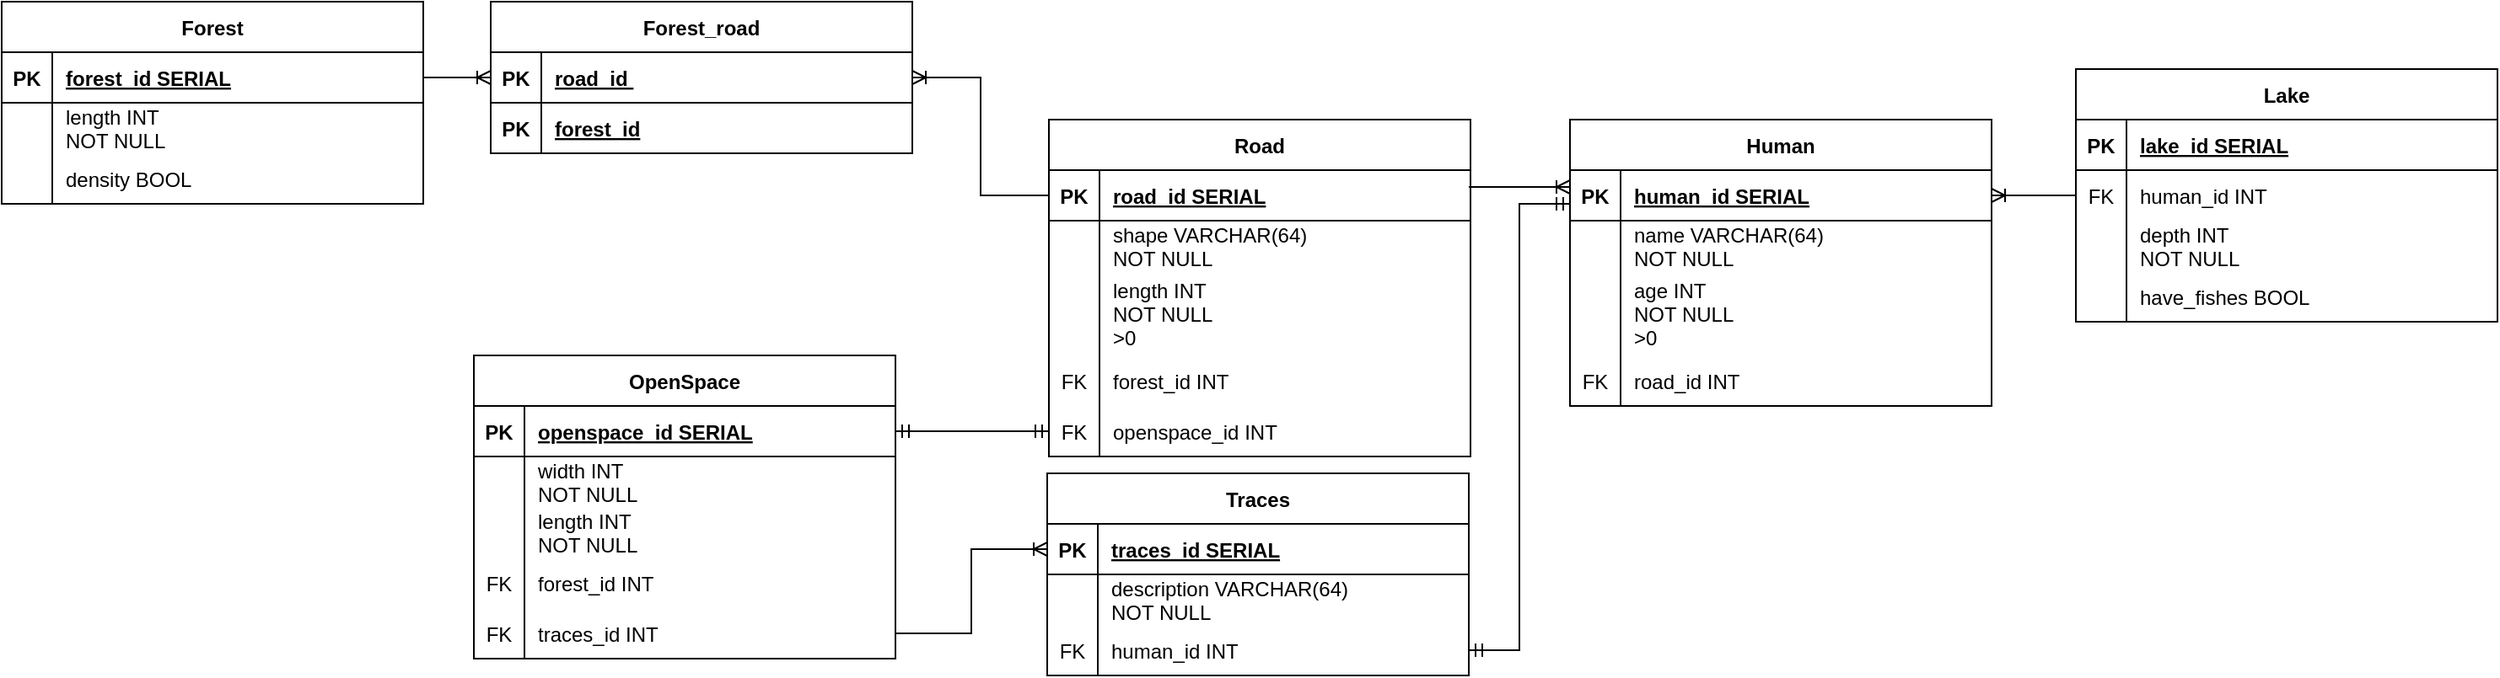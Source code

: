 <mxfile version="26.1.0">
  <diagram id="R2lEEEUBdFMjLlhIrx00" name="Page-1">
    <mxGraphModel dx="2352" dy="653" grid="1" gridSize="10" guides="1" tooltips="1" connect="1" arrows="1" fold="1" page="1" pageScale="1" pageWidth="850" pageHeight="1100" math="0" shadow="0" extFonts="Permanent Marker^https://fonts.googleapis.com/css?family=Permanent+Marker">
      <root>
        <mxCell id="0" />
        <mxCell id="1" parent="0" />
        <mxCell id="ue8e1Q5lC37RmVh0cdvW-1" value="Human" style="shape=table;startSize=30;container=1;collapsible=1;childLayout=tableLayout;fixedRows=1;rowLines=0;fontStyle=1;align=center;resizeLast=1;" parent="1" vertex="1">
          <mxGeometry x="330" y="160" width="250" height="170" as="geometry">
            <mxRectangle x="440" y="100" width="80" height="30" as="alternateBounds" />
          </mxGeometry>
        </mxCell>
        <mxCell id="ue8e1Q5lC37RmVh0cdvW-2" value="" style="shape=partialRectangle;collapsible=0;dropTarget=0;pointerEvents=0;fillColor=none;points=[[0,0.5],[1,0.5]];portConstraint=eastwest;top=0;left=0;right=0;bottom=1;" parent="ue8e1Q5lC37RmVh0cdvW-1" vertex="1">
          <mxGeometry y="30" width="250" height="30" as="geometry" />
        </mxCell>
        <mxCell id="ue8e1Q5lC37RmVh0cdvW-3" value="PK" style="shape=partialRectangle;overflow=hidden;connectable=0;fillColor=none;top=0;left=0;bottom=0;right=0;fontStyle=1;" parent="ue8e1Q5lC37RmVh0cdvW-2" vertex="1">
          <mxGeometry width="30" height="30" as="geometry">
            <mxRectangle width="30" height="30" as="alternateBounds" />
          </mxGeometry>
        </mxCell>
        <mxCell id="ue8e1Q5lC37RmVh0cdvW-4" value="human_id SERIAL" style="shape=partialRectangle;overflow=hidden;connectable=0;fillColor=none;top=0;left=0;bottom=0;right=0;align=left;spacingLeft=6;fontStyle=5;" parent="ue8e1Q5lC37RmVh0cdvW-2" vertex="1">
          <mxGeometry x="30" width="220" height="30" as="geometry">
            <mxRectangle width="220" height="30" as="alternateBounds" />
          </mxGeometry>
        </mxCell>
        <mxCell id="ue8e1Q5lC37RmVh0cdvW-5" value="" style="shape=partialRectangle;collapsible=0;dropTarget=0;pointerEvents=0;fillColor=none;points=[[0,0.5],[1,0.5]];portConstraint=eastwest;top=0;left=0;right=0;bottom=0;" parent="ue8e1Q5lC37RmVh0cdvW-1" vertex="1">
          <mxGeometry y="60" width="250" height="30" as="geometry" />
        </mxCell>
        <mxCell id="ue8e1Q5lC37RmVh0cdvW-6" value="" style="shape=partialRectangle;overflow=hidden;connectable=0;fillColor=none;top=0;left=0;bottom=0;right=0;" parent="ue8e1Q5lC37RmVh0cdvW-5" vertex="1">
          <mxGeometry width="30" height="30" as="geometry">
            <mxRectangle width="30" height="30" as="alternateBounds" />
          </mxGeometry>
        </mxCell>
        <mxCell id="ue8e1Q5lC37RmVh0cdvW-7" value="name VARCHAR(64)&#xa;NOT NULL" style="shape=partialRectangle;overflow=hidden;connectable=0;fillColor=none;top=0;left=0;bottom=0;right=0;align=left;spacingLeft=6;" parent="ue8e1Q5lC37RmVh0cdvW-5" vertex="1">
          <mxGeometry x="30" width="220" height="30" as="geometry">
            <mxRectangle width="220" height="30" as="alternateBounds" />
          </mxGeometry>
        </mxCell>
        <mxCell id="ue8e1Q5lC37RmVh0cdvW-8" style="shape=partialRectangle;collapsible=0;dropTarget=0;pointerEvents=0;fillColor=none;points=[[0,0.5],[1,0.5]];portConstraint=eastwest;top=0;left=0;right=0;bottom=0;" parent="ue8e1Q5lC37RmVh0cdvW-1" vertex="1">
          <mxGeometry y="90" width="250" height="50" as="geometry" />
        </mxCell>
        <mxCell id="ue8e1Q5lC37RmVh0cdvW-9" style="shape=partialRectangle;overflow=hidden;connectable=0;fillColor=none;top=0;left=0;bottom=0;right=0;" parent="ue8e1Q5lC37RmVh0cdvW-8" vertex="1">
          <mxGeometry width="30" height="50" as="geometry">
            <mxRectangle width="30" height="50" as="alternateBounds" />
          </mxGeometry>
        </mxCell>
        <mxCell id="ue8e1Q5lC37RmVh0cdvW-10" value="age INT&#xa;NOT NULL&#xa;&gt;0" style="shape=partialRectangle;overflow=hidden;connectable=0;fillColor=none;top=0;left=0;bottom=0;right=0;align=left;spacingLeft=6;" parent="ue8e1Q5lC37RmVh0cdvW-8" vertex="1">
          <mxGeometry x="30" width="220" height="50" as="geometry">
            <mxRectangle width="220" height="50" as="alternateBounds" />
          </mxGeometry>
        </mxCell>
        <mxCell id="ue8e1Q5lC37RmVh0cdvW-11" style="shape=partialRectangle;collapsible=0;dropTarget=0;pointerEvents=0;fillColor=none;points=[[0,0.5],[1,0.5]];portConstraint=eastwest;top=0;left=0;right=0;bottom=0;" parent="ue8e1Q5lC37RmVh0cdvW-1" vertex="1">
          <mxGeometry y="140" width="250" height="30" as="geometry" />
        </mxCell>
        <mxCell id="ue8e1Q5lC37RmVh0cdvW-12" value="FK" style="shape=partialRectangle;overflow=hidden;connectable=0;fillColor=none;top=0;left=0;bottom=0;right=0;" parent="ue8e1Q5lC37RmVh0cdvW-11" vertex="1">
          <mxGeometry width="30" height="30" as="geometry">
            <mxRectangle width="30" height="30" as="alternateBounds" />
          </mxGeometry>
        </mxCell>
        <mxCell id="ue8e1Q5lC37RmVh0cdvW-13" value="road_id INT" style="shape=partialRectangle;overflow=hidden;connectable=0;fillColor=none;top=0;left=0;bottom=0;right=0;align=left;spacingLeft=6;" parent="ue8e1Q5lC37RmVh0cdvW-11" vertex="1">
          <mxGeometry x="30" width="220" height="30" as="geometry">
            <mxRectangle width="220" height="30" as="alternateBounds" />
          </mxGeometry>
        </mxCell>
        <mxCell id="ue8e1Q5lC37RmVh0cdvW-14" value="Forest" style="shape=table;startSize=30;container=1;collapsible=1;childLayout=tableLayout;fixedRows=1;rowLines=0;fontStyle=1;align=center;resizeLast=1;" parent="1" vertex="1">
          <mxGeometry x="-600" y="90" width="250" height="120" as="geometry">
            <mxRectangle x="440" y="100" width="80" height="30" as="alternateBounds" />
          </mxGeometry>
        </mxCell>
        <mxCell id="ue8e1Q5lC37RmVh0cdvW-15" value="" style="shape=partialRectangle;collapsible=0;dropTarget=0;pointerEvents=0;fillColor=none;points=[[0,0.5],[1,0.5]];portConstraint=eastwest;top=0;left=0;right=0;bottom=1;" parent="ue8e1Q5lC37RmVh0cdvW-14" vertex="1">
          <mxGeometry y="30" width="250" height="30" as="geometry" />
        </mxCell>
        <mxCell id="ue8e1Q5lC37RmVh0cdvW-16" value="PK" style="shape=partialRectangle;overflow=hidden;connectable=0;fillColor=none;top=0;left=0;bottom=0;right=0;fontStyle=1;" parent="ue8e1Q5lC37RmVh0cdvW-15" vertex="1">
          <mxGeometry width="30" height="30" as="geometry">
            <mxRectangle width="30" height="30" as="alternateBounds" />
          </mxGeometry>
        </mxCell>
        <mxCell id="ue8e1Q5lC37RmVh0cdvW-17" value="forest_id SERIAL" style="shape=partialRectangle;overflow=hidden;connectable=0;fillColor=none;top=0;left=0;bottom=0;right=0;align=left;spacingLeft=6;fontStyle=5;" parent="ue8e1Q5lC37RmVh0cdvW-15" vertex="1">
          <mxGeometry x="30" width="220" height="30" as="geometry">
            <mxRectangle width="220" height="30" as="alternateBounds" />
          </mxGeometry>
        </mxCell>
        <mxCell id="ue8e1Q5lC37RmVh0cdvW-18" value="" style="shape=partialRectangle;collapsible=0;dropTarget=0;pointerEvents=0;fillColor=none;points=[[0,0.5],[1,0.5]];portConstraint=eastwest;top=0;left=0;right=0;bottom=0;" parent="ue8e1Q5lC37RmVh0cdvW-14" vertex="1">
          <mxGeometry y="60" width="250" height="30" as="geometry" />
        </mxCell>
        <mxCell id="ue8e1Q5lC37RmVh0cdvW-19" value="" style="shape=partialRectangle;overflow=hidden;connectable=0;fillColor=none;top=0;left=0;bottom=0;right=0;" parent="ue8e1Q5lC37RmVh0cdvW-18" vertex="1">
          <mxGeometry width="30" height="30" as="geometry">
            <mxRectangle width="30" height="30" as="alternateBounds" />
          </mxGeometry>
        </mxCell>
        <mxCell id="ue8e1Q5lC37RmVh0cdvW-20" value="length INT&#xa;NOT NULL" style="shape=partialRectangle;overflow=hidden;connectable=0;fillColor=none;top=0;left=0;bottom=0;right=0;align=left;spacingLeft=6;" parent="ue8e1Q5lC37RmVh0cdvW-18" vertex="1">
          <mxGeometry x="30" width="220" height="30" as="geometry">
            <mxRectangle width="220" height="30" as="alternateBounds" />
          </mxGeometry>
        </mxCell>
        <mxCell id="ue8e1Q5lC37RmVh0cdvW-21" value="" style="shape=partialRectangle;collapsible=0;dropTarget=0;pointerEvents=0;fillColor=none;points=[[0,0.5],[1,0.5]];portConstraint=eastwest;top=0;left=0;right=0;bottom=0;" parent="ue8e1Q5lC37RmVh0cdvW-14" vertex="1">
          <mxGeometry y="90" width="250" height="30" as="geometry" />
        </mxCell>
        <mxCell id="ue8e1Q5lC37RmVh0cdvW-22" value="" style="shape=partialRectangle;overflow=hidden;connectable=0;fillColor=none;top=0;left=0;bottom=0;right=0;" parent="ue8e1Q5lC37RmVh0cdvW-21" vertex="1">
          <mxGeometry width="30" height="30" as="geometry">
            <mxRectangle width="30" height="30" as="alternateBounds" />
          </mxGeometry>
        </mxCell>
        <mxCell id="ue8e1Q5lC37RmVh0cdvW-23" value="density BOOL" style="shape=partialRectangle;overflow=hidden;connectable=0;fillColor=none;top=0;left=0;bottom=0;right=0;align=left;spacingLeft=6;" parent="ue8e1Q5lC37RmVh0cdvW-21" vertex="1">
          <mxGeometry x="30" width="220" height="30" as="geometry">
            <mxRectangle width="220" height="30" as="alternateBounds" />
          </mxGeometry>
        </mxCell>
        <mxCell id="ue8e1Q5lC37RmVh0cdvW-24" value="Lake" style="shape=table;startSize=30;container=1;collapsible=1;childLayout=tableLayout;fixedRows=1;rowLines=0;fontStyle=1;align=center;resizeLast=1;" parent="1" vertex="1">
          <mxGeometry x="630" y="130" width="250" height="150" as="geometry">
            <mxRectangle x="440" y="100" width="80" height="30" as="alternateBounds" />
          </mxGeometry>
        </mxCell>
        <mxCell id="ue8e1Q5lC37RmVh0cdvW-25" value="" style="shape=partialRectangle;collapsible=0;dropTarget=0;pointerEvents=0;fillColor=none;points=[[0,0.5],[1,0.5]];portConstraint=eastwest;top=0;left=0;right=0;bottom=1;" parent="ue8e1Q5lC37RmVh0cdvW-24" vertex="1">
          <mxGeometry y="30" width="250" height="30" as="geometry" />
        </mxCell>
        <mxCell id="ue8e1Q5lC37RmVh0cdvW-26" value="PK" style="shape=partialRectangle;overflow=hidden;connectable=0;fillColor=none;top=0;left=0;bottom=0;right=0;fontStyle=1;" parent="ue8e1Q5lC37RmVh0cdvW-25" vertex="1">
          <mxGeometry width="30" height="30" as="geometry">
            <mxRectangle width="30" height="30" as="alternateBounds" />
          </mxGeometry>
        </mxCell>
        <mxCell id="ue8e1Q5lC37RmVh0cdvW-27" value="lake_id SERIAL" style="shape=partialRectangle;overflow=hidden;connectable=0;fillColor=none;top=0;left=0;bottom=0;right=0;align=left;spacingLeft=6;fontStyle=5;" parent="ue8e1Q5lC37RmVh0cdvW-25" vertex="1">
          <mxGeometry x="30" width="220" height="30" as="geometry">
            <mxRectangle width="220" height="30" as="alternateBounds" />
          </mxGeometry>
        </mxCell>
        <mxCell id="ue8e1Q5lC37RmVh0cdvW-28" value="" style="shape=partialRectangle;collapsible=0;dropTarget=0;pointerEvents=0;fillColor=none;points=[[0,0.5],[1,0.5]];portConstraint=eastwest;top=0;left=0;right=0;bottom=0;" parent="ue8e1Q5lC37RmVh0cdvW-24" vertex="1">
          <mxGeometry y="60" width="250" height="30" as="geometry" />
        </mxCell>
        <mxCell id="ue8e1Q5lC37RmVh0cdvW-29" value="FK" style="shape=partialRectangle;overflow=hidden;connectable=0;fillColor=none;top=0;left=0;bottom=0;right=0;" parent="ue8e1Q5lC37RmVh0cdvW-28" vertex="1">
          <mxGeometry width="30" height="30" as="geometry">
            <mxRectangle width="30" height="30" as="alternateBounds" />
          </mxGeometry>
        </mxCell>
        <mxCell id="ue8e1Q5lC37RmVh0cdvW-30" value="human_id INT" style="shape=partialRectangle;overflow=hidden;connectable=0;fillColor=none;top=0;left=0;bottom=0;right=0;align=left;spacingLeft=6;" parent="ue8e1Q5lC37RmVh0cdvW-28" vertex="1">
          <mxGeometry x="30" width="220" height="30" as="geometry">
            <mxRectangle width="220" height="30" as="alternateBounds" />
          </mxGeometry>
        </mxCell>
        <mxCell id="ue8e1Q5lC37RmVh0cdvW-31" style="shape=partialRectangle;collapsible=0;dropTarget=0;pointerEvents=0;fillColor=none;points=[[0,0.5],[1,0.5]];portConstraint=eastwest;top=0;left=0;right=0;bottom=0;" parent="ue8e1Q5lC37RmVh0cdvW-24" vertex="1">
          <mxGeometry y="90" width="250" height="30" as="geometry" />
        </mxCell>
        <mxCell id="ue8e1Q5lC37RmVh0cdvW-32" style="shape=partialRectangle;overflow=hidden;connectable=0;fillColor=none;top=0;left=0;bottom=0;right=0;" parent="ue8e1Q5lC37RmVh0cdvW-31" vertex="1">
          <mxGeometry width="30" height="30" as="geometry">
            <mxRectangle width="30" height="30" as="alternateBounds" />
          </mxGeometry>
        </mxCell>
        <mxCell id="ue8e1Q5lC37RmVh0cdvW-33" value="depth INT&#xa;NOT NULL" style="shape=partialRectangle;overflow=hidden;connectable=0;fillColor=none;top=0;left=0;bottom=0;right=0;align=left;spacingLeft=6;" parent="ue8e1Q5lC37RmVh0cdvW-31" vertex="1">
          <mxGeometry x="30" width="220" height="30" as="geometry">
            <mxRectangle width="220" height="30" as="alternateBounds" />
          </mxGeometry>
        </mxCell>
        <mxCell id="ue8e1Q5lC37RmVh0cdvW-34" style="shape=partialRectangle;collapsible=0;dropTarget=0;pointerEvents=0;fillColor=none;points=[[0,0.5],[1,0.5]];portConstraint=eastwest;top=0;left=0;right=0;bottom=0;" parent="ue8e1Q5lC37RmVh0cdvW-24" vertex="1">
          <mxGeometry y="120" width="250" height="30" as="geometry" />
        </mxCell>
        <mxCell id="ue8e1Q5lC37RmVh0cdvW-35" style="shape=partialRectangle;overflow=hidden;connectable=0;fillColor=none;top=0;left=0;bottom=0;right=0;" parent="ue8e1Q5lC37RmVh0cdvW-34" vertex="1">
          <mxGeometry width="30" height="30" as="geometry">
            <mxRectangle width="30" height="30" as="alternateBounds" />
          </mxGeometry>
        </mxCell>
        <mxCell id="ue8e1Q5lC37RmVh0cdvW-36" value="have_fishes BOOL" style="shape=partialRectangle;overflow=hidden;connectable=0;fillColor=none;top=0;left=0;bottom=0;right=0;align=left;spacingLeft=6;" parent="ue8e1Q5lC37RmVh0cdvW-34" vertex="1">
          <mxGeometry x="30" width="220" height="30" as="geometry">
            <mxRectangle width="220" height="30" as="alternateBounds" />
          </mxGeometry>
        </mxCell>
        <mxCell id="ue8e1Q5lC37RmVh0cdvW-37" value="Road" style="shape=table;startSize=30;container=1;collapsible=1;childLayout=tableLayout;fixedRows=1;rowLines=0;fontStyle=1;align=center;resizeLast=1;" parent="1" vertex="1">
          <mxGeometry x="21" y="160" width="250" height="200" as="geometry">
            <mxRectangle x="440" y="100" width="80" height="30" as="alternateBounds" />
          </mxGeometry>
        </mxCell>
        <mxCell id="ue8e1Q5lC37RmVh0cdvW-38" value="" style="shape=partialRectangle;collapsible=0;dropTarget=0;pointerEvents=0;fillColor=none;points=[[0,0.5],[1,0.5]];portConstraint=eastwest;top=0;left=0;right=0;bottom=1;" parent="ue8e1Q5lC37RmVh0cdvW-37" vertex="1">
          <mxGeometry y="30" width="250" height="30" as="geometry" />
        </mxCell>
        <mxCell id="ue8e1Q5lC37RmVh0cdvW-39" value="PK" style="shape=partialRectangle;overflow=hidden;connectable=0;fillColor=none;top=0;left=0;bottom=0;right=0;fontStyle=1;" parent="ue8e1Q5lC37RmVh0cdvW-38" vertex="1">
          <mxGeometry width="30" height="30" as="geometry">
            <mxRectangle width="30" height="30" as="alternateBounds" />
          </mxGeometry>
        </mxCell>
        <mxCell id="ue8e1Q5lC37RmVh0cdvW-40" value="road_id SERIAL" style="shape=partialRectangle;overflow=hidden;connectable=0;fillColor=none;top=0;left=0;bottom=0;right=0;align=left;spacingLeft=6;fontStyle=5;" parent="ue8e1Q5lC37RmVh0cdvW-38" vertex="1">
          <mxGeometry x="30" width="220" height="30" as="geometry">
            <mxRectangle width="220" height="30" as="alternateBounds" />
          </mxGeometry>
        </mxCell>
        <mxCell id="ue8e1Q5lC37RmVh0cdvW-41" value="" style="shape=partialRectangle;collapsible=0;dropTarget=0;pointerEvents=0;fillColor=none;points=[[0,0.5],[1,0.5]];portConstraint=eastwest;top=0;left=0;right=0;bottom=0;" parent="ue8e1Q5lC37RmVh0cdvW-37" vertex="1">
          <mxGeometry y="60" width="250" height="30" as="geometry" />
        </mxCell>
        <mxCell id="ue8e1Q5lC37RmVh0cdvW-42" value="" style="shape=partialRectangle;overflow=hidden;connectable=0;fillColor=none;top=0;left=0;bottom=0;right=0;" parent="ue8e1Q5lC37RmVh0cdvW-41" vertex="1">
          <mxGeometry width="30" height="30" as="geometry">
            <mxRectangle width="30" height="30" as="alternateBounds" />
          </mxGeometry>
        </mxCell>
        <mxCell id="ue8e1Q5lC37RmVh0cdvW-43" value="shape VARCHAR(64)&#xa;NOT NULL" style="shape=partialRectangle;overflow=hidden;connectable=0;fillColor=none;top=0;left=0;bottom=0;right=0;align=left;spacingLeft=6;" parent="ue8e1Q5lC37RmVh0cdvW-41" vertex="1">
          <mxGeometry x="30" width="220" height="30" as="geometry">
            <mxRectangle width="220" height="30" as="alternateBounds" />
          </mxGeometry>
        </mxCell>
        <mxCell id="ue8e1Q5lC37RmVh0cdvW-44" value="" style="shape=partialRectangle;collapsible=0;dropTarget=0;pointerEvents=0;fillColor=none;points=[[0,0.5],[1,0.5]];portConstraint=eastwest;top=0;left=0;right=0;bottom=0;" parent="ue8e1Q5lC37RmVh0cdvW-37" vertex="1">
          <mxGeometry y="90" width="250" height="50" as="geometry" />
        </mxCell>
        <mxCell id="ue8e1Q5lC37RmVh0cdvW-45" value="" style="shape=partialRectangle;overflow=hidden;connectable=0;fillColor=none;top=0;left=0;bottom=0;right=0;" parent="ue8e1Q5lC37RmVh0cdvW-44" vertex="1">
          <mxGeometry width="30" height="50" as="geometry">
            <mxRectangle width="30" height="50" as="alternateBounds" />
          </mxGeometry>
        </mxCell>
        <mxCell id="ue8e1Q5lC37RmVh0cdvW-46" value="length INT&#xa;NOT NULL&#xa;&gt;0" style="shape=partialRectangle;overflow=hidden;connectable=0;fillColor=none;top=0;left=0;bottom=0;right=0;align=left;spacingLeft=6;" parent="ue8e1Q5lC37RmVh0cdvW-44" vertex="1">
          <mxGeometry x="30" width="220" height="50" as="geometry">
            <mxRectangle width="220" height="50" as="alternateBounds" />
          </mxGeometry>
        </mxCell>
        <mxCell id="ue8e1Q5lC37RmVh0cdvW-47" style="shape=partialRectangle;collapsible=0;dropTarget=0;pointerEvents=0;fillColor=none;points=[[0,0.5],[1,0.5]];portConstraint=eastwest;top=0;left=0;right=0;bottom=0;" parent="ue8e1Q5lC37RmVh0cdvW-37" vertex="1">
          <mxGeometry y="140" width="250" height="30" as="geometry" />
        </mxCell>
        <mxCell id="ue8e1Q5lC37RmVh0cdvW-48" value="FK" style="shape=partialRectangle;overflow=hidden;connectable=0;fillColor=none;top=0;left=0;bottom=0;right=0;" parent="ue8e1Q5lC37RmVh0cdvW-47" vertex="1">
          <mxGeometry width="30" height="30" as="geometry">
            <mxRectangle width="30" height="30" as="alternateBounds" />
          </mxGeometry>
        </mxCell>
        <mxCell id="ue8e1Q5lC37RmVh0cdvW-49" value="forest_id INT" style="shape=partialRectangle;overflow=hidden;connectable=0;fillColor=none;top=0;left=0;bottom=0;right=0;align=left;spacingLeft=6;" parent="ue8e1Q5lC37RmVh0cdvW-47" vertex="1">
          <mxGeometry x="30" width="220" height="30" as="geometry">
            <mxRectangle width="220" height="30" as="alternateBounds" />
          </mxGeometry>
        </mxCell>
        <mxCell id="ue8e1Q5lC37RmVh0cdvW-50" style="shape=partialRectangle;collapsible=0;dropTarget=0;pointerEvents=0;fillColor=none;points=[[0,0.5],[1,0.5]];portConstraint=eastwest;top=0;left=0;right=0;bottom=0;" parent="ue8e1Q5lC37RmVh0cdvW-37" vertex="1">
          <mxGeometry y="170" width="250" height="30" as="geometry" />
        </mxCell>
        <mxCell id="ue8e1Q5lC37RmVh0cdvW-51" value="FK" style="shape=partialRectangle;overflow=hidden;connectable=0;fillColor=none;top=0;left=0;bottom=0;right=0;" parent="ue8e1Q5lC37RmVh0cdvW-50" vertex="1">
          <mxGeometry width="30" height="30" as="geometry">
            <mxRectangle width="30" height="30" as="alternateBounds" />
          </mxGeometry>
        </mxCell>
        <mxCell id="ue8e1Q5lC37RmVh0cdvW-52" value="openspace_id INT" style="shape=partialRectangle;overflow=hidden;connectable=0;fillColor=none;top=0;left=0;bottom=0;right=0;align=left;spacingLeft=6;" parent="ue8e1Q5lC37RmVh0cdvW-50" vertex="1">
          <mxGeometry x="30" width="220" height="30" as="geometry">
            <mxRectangle width="220" height="30" as="alternateBounds" />
          </mxGeometry>
        </mxCell>
        <mxCell id="ue8e1Q5lC37RmVh0cdvW-53" value="OpenSpace" style="shape=table;startSize=30;container=1;collapsible=1;childLayout=tableLayout;fixedRows=1;rowLines=0;fontStyle=1;align=center;resizeLast=1;" parent="1" vertex="1">
          <mxGeometry x="-320" y="300" width="250" height="180" as="geometry">
            <mxRectangle x="440" y="100" width="80" height="30" as="alternateBounds" />
          </mxGeometry>
        </mxCell>
        <mxCell id="ue8e1Q5lC37RmVh0cdvW-54" value="" style="shape=partialRectangle;collapsible=0;dropTarget=0;pointerEvents=0;fillColor=none;points=[[0,0.5],[1,0.5]];portConstraint=eastwest;top=0;left=0;right=0;bottom=1;" parent="ue8e1Q5lC37RmVh0cdvW-53" vertex="1">
          <mxGeometry y="30" width="250" height="30" as="geometry" />
        </mxCell>
        <mxCell id="ue8e1Q5lC37RmVh0cdvW-55" value="PK" style="shape=partialRectangle;overflow=hidden;connectable=0;fillColor=none;top=0;left=0;bottom=0;right=0;fontStyle=1;" parent="ue8e1Q5lC37RmVh0cdvW-54" vertex="1">
          <mxGeometry width="30" height="30" as="geometry">
            <mxRectangle width="30" height="30" as="alternateBounds" />
          </mxGeometry>
        </mxCell>
        <mxCell id="ue8e1Q5lC37RmVh0cdvW-56" value="openspace_id SERIAL" style="shape=partialRectangle;overflow=hidden;connectable=0;fillColor=none;top=0;left=0;bottom=0;right=0;align=left;spacingLeft=6;fontStyle=5;" parent="ue8e1Q5lC37RmVh0cdvW-54" vertex="1">
          <mxGeometry x="30" width="220" height="30" as="geometry">
            <mxRectangle width="220" height="30" as="alternateBounds" />
          </mxGeometry>
        </mxCell>
        <mxCell id="ue8e1Q5lC37RmVh0cdvW-57" value="" style="shape=partialRectangle;collapsible=0;dropTarget=0;pointerEvents=0;fillColor=none;points=[[0,0.5],[1,0.5]];portConstraint=eastwest;top=0;left=0;right=0;bottom=0;" parent="ue8e1Q5lC37RmVh0cdvW-53" vertex="1">
          <mxGeometry y="60" width="250" height="30" as="geometry" />
        </mxCell>
        <mxCell id="ue8e1Q5lC37RmVh0cdvW-58" value="" style="shape=partialRectangle;overflow=hidden;connectable=0;fillColor=none;top=0;left=0;bottom=0;right=0;" parent="ue8e1Q5lC37RmVh0cdvW-57" vertex="1">
          <mxGeometry width="30" height="30" as="geometry">
            <mxRectangle width="30" height="30" as="alternateBounds" />
          </mxGeometry>
        </mxCell>
        <mxCell id="ue8e1Q5lC37RmVh0cdvW-59" value="width INT&#xa;NOT NULL" style="shape=partialRectangle;overflow=hidden;connectable=0;fillColor=none;top=0;left=0;bottom=0;right=0;align=left;spacingLeft=6;" parent="ue8e1Q5lC37RmVh0cdvW-57" vertex="1">
          <mxGeometry x="30" width="220" height="30" as="geometry">
            <mxRectangle width="220" height="30" as="alternateBounds" />
          </mxGeometry>
        </mxCell>
        <mxCell id="ue8e1Q5lC37RmVh0cdvW-60" value="" style="shape=partialRectangle;collapsible=0;dropTarget=0;pointerEvents=0;fillColor=none;points=[[0,0.5],[1,0.5]];portConstraint=eastwest;top=0;left=0;right=0;bottom=0;" parent="ue8e1Q5lC37RmVh0cdvW-53" vertex="1">
          <mxGeometry y="90" width="250" height="30" as="geometry" />
        </mxCell>
        <mxCell id="ue8e1Q5lC37RmVh0cdvW-61" value="" style="shape=partialRectangle;overflow=hidden;connectable=0;fillColor=none;top=0;left=0;bottom=0;right=0;" parent="ue8e1Q5lC37RmVh0cdvW-60" vertex="1">
          <mxGeometry width="30" height="30" as="geometry">
            <mxRectangle width="30" height="30" as="alternateBounds" />
          </mxGeometry>
        </mxCell>
        <mxCell id="ue8e1Q5lC37RmVh0cdvW-62" value="length INT&#xa;NOT NULL" style="shape=partialRectangle;overflow=hidden;connectable=0;fillColor=none;top=0;left=0;bottom=0;right=0;align=left;spacingLeft=6;" parent="ue8e1Q5lC37RmVh0cdvW-60" vertex="1">
          <mxGeometry x="30" width="220" height="30" as="geometry">
            <mxRectangle width="220" height="30" as="alternateBounds" />
          </mxGeometry>
        </mxCell>
        <mxCell id="ue8e1Q5lC37RmVh0cdvW-63" style="shape=partialRectangle;collapsible=0;dropTarget=0;pointerEvents=0;fillColor=none;points=[[0,0.5],[1,0.5]];portConstraint=eastwest;top=0;left=0;right=0;bottom=0;" parent="ue8e1Q5lC37RmVh0cdvW-53" vertex="1">
          <mxGeometry y="120" width="250" height="30" as="geometry" />
        </mxCell>
        <mxCell id="ue8e1Q5lC37RmVh0cdvW-64" value="FK" style="shape=partialRectangle;overflow=hidden;connectable=0;fillColor=none;top=0;left=0;bottom=0;right=0;" parent="ue8e1Q5lC37RmVh0cdvW-63" vertex="1">
          <mxGeometry width="30" height="30" as="geometry">
            <mxRectangle width="30" height="30" as="alternateBounds" />
          </mxGeometry>
        </mxCell>
        <mxCell id="ue8e1Q5lC37RmVh0cdvW-65" value="forest_id INT" style="shape=partialRectangle;overflow=hidden;connectable=0;fillColor=none;top=0;left=0;bottom=0;right=0;align=left;spacingLeft=6;" parent="ue8e1Q5lC37RmVh0cdvW-63" vertex="1">
          <mxGeometry x="30" width="220" height="30" as="geometry">
            <mxRectangle width="220" height="30" as="alternateBounds" />
          </mxGeometry>
        </mxCell>
        <mxCell id="ue8e1Q5lC37RmVh0cdvW-66" style="shape=partialRectangle;collapsible=0;dropTarget=0;pointerEvents=0;fillColor=none;points=[[0,0.5],[1,0.5]];portConstraint=eastwest;top=0;left=0;right=0;bottom=0;" parent="ue8e1Q5lC37RmVh0cdvW-53" vertex="1">
          <mxGeometry y="150" width="250" height="30" as="geometry" />
        </mxCell>
        <mxCell id="ue8e1Q5lC37RmVh0cdvW-67" value="FK" style="shape=partialRectangle;overflow=hidden;connectable=0;fillColor=none;top=0;left=0;bottom=0;right=0;" parent="ue8e1Q5lC37RmVh0cdvW-66" vertex="1">
          <mxGeometry width="30" height="30" as="geometry">
            <mxRectangle width="30" height="30" as="alternateBounds" />
          </mxGeometry>
        </mxCell>
        <mxCell id="ue8e1Q5lC37RmVh0cdvW-68" value="traces_id INT" style="shape=partialRectangle;overflow=hidden;connectable=0;fillColor=none;top=0;left=0;bottom=0;right=0;align=left;spacingLeft=6;" parent="ue8e1Q5lC37RmVh0cdvW-66" vertex="1">
          <mxGeometry x="30" width="220" height="30" as="geometry">
            <mxRectangle width="220" height="30" as="alternateBounds" />
          </mxGeometry>
        </mxCell>
        <mxCell id="ue8e1Q5lC37RmVh0cdvW-69" style="edgeStyle=orthogonalEdgeStyle;rounded=0;orthogonalLoop=1;jettySize=auto;html=1;entryX=1;entryY=0.5;entryDx=0;entryDy=0;startArrow=ERoneToMany;startFill=0;endArrow=none;exitX=0;exitY=0.5;exitDx=0;exitDy=0;" parent="1" source="ue8e1Q5lC37RmVh0cdvW-71" target="ue8e1Q5lC37RmVh0cdvW-66" edge="1">
          <mxGeometry relative="1" as="geometry" />
        </mxCell>
        <mxCell id="ue8e1Q5lC37RmVh0cdvW-70" value="Traces" style="shape=table;startSize=30;container=1;collapsible=1;childLayout=tableLayout;fixedRows=1;rowLines=0;fontStyle=1;align=center;resizeLast=1;" parent="1" vertex="1">
          <mxGeometry x="20" y="370" width="250" height="120" as="geometry">
            <mxRectangle x="440" y="100" width="80" height="30" as="alternateBounds" />
          </mxGeometry>
        </mxCell>
        <mxCell id="ue8e1Q5lC37RmVh0cdvW-71" value="" style="shape=partialRectangle;collapsible=0;dropTarget=0;pointerEvents=0;fillColor=none;points=[[0,0.5],[1,0.5]];portConstraint=eastwest;top=0;left=0;right=0;bottom=1;" parent="ue8e1Q5lC37RmVh0cdvW-70" vertex="1">
          <mxGeometry y="30" width="250" height="30" as="geometry" />
        </mxCell>
        <mxCell id="ue8e1Q5lC37RmVh0cdvW-72" value="PK" style="shape=partialRectangle;overflow=hidden;connectable=0;fillColor=none;top=0;left=0;bottom=0;right=0;fontStyle=1;" parent="ue8e1Q5lC37RmVh0cdvW-71" vertex="1">
          <mxGeometry width="30" height="30" as="geometry">
            <mxRectangle width="30" height="30" as="alternateBounds" />
          </mxGeometry>
        </mxCell>
        <mxCell id="ue8e1Q5lC37RmVh0cdvW-73" value="traces_id SERIAL" style="shape=partialRectangle;overflow=hidden;connectable=0;fillColor=none;top=0;left=0;bottom=0;right=0;align=left;spacingLeft=6;fontStyle=5;" parent="ue8e1Q5lC37RmVh0cdvW-71" vertex="1">
          <mxGeometry x="30" width="220" height="30" as="geometry">
            <mxRectangle width="220" height="30" as="alternateBounds" />
          </mxGeometry>
        </mxCell>
        <mxCell id="ue8e1Q5lC37RmVh0cdvW-74" value="" style="shape=partialRectangle;collapsible=0;dropTarget=0;pointerEvents=0;fillColor=none;points=[[0,0.5],[1,0.5]];portConstraint=eastwest;top=0;left=0;right=0;bottom=0;" parent="ue8e1Q5lC37RmVh0cdvW-70" vertex="1">
          <mxGeometry y="60" width="250" height="30" as="geometry" />
        </mxCell>
        <mxCell id="ue8e1Q5lC37RmVh0cdvW-75" value="" style="shape=partialRectangle;overflow=hidden;connectable=0;fillColor=none;top=0;left=0;bottom=0;right=0;" parent="ue8e1Q5lC37RmVh0cdvW-74" vertex="1">
          <mxGeometry width="30" height="30" as="geometry">
            <mxRectangle width="30" height="30" as="alternateBounds" />
          </mxGeometry>
        </mxCell>
        <mxCell id="ue8e1Q5lC37RmVh0cdvW-76" value="description VARCHAR(64)&#xa;NOT NULL" style="shape=partialRectangle;overflow=hidden;connectable=0;fillColor=none;top=0;left=0;bottom=0;right=0;align=left;spacingLeft=6;" parent="ue8e1Q5lC37RmVh0cdvW-74" vertex="1">
          <mxGeometry x="30" width="220" height="30" as="geometry">
            <mxRectangle width="220" height="30" as="alternateBounds" />
          </mxGeometry>
        </mxCell>
        <mxCell id="ue8e1Q5lC37RmVh0cdvW-77" style="shape=partialRectangle;collapsible=0;dropTarget=0;pointerEvents=0;fillColor=none;points=[[0,0.5],[1,0.5]];portConstraint=eastwest;top=0;left=0;right=0;bottom=0;" parent="ue8e1Q5lC37RmVh0cdvW-70" vertex="1">
          <mxGeometry y="90" width="250" height="30" as="geometry" />
        </mxCell>
        <mxCell id="ue8e1Q5lC37RmVh0cdvW-78" value="FK" style="shape=partialRectangle;overflow=hidden;connectable=0;fillColor=none;top=0;left=0;bottom=0;right=0;" parent="ue8e1Q5lC37RmVh0cdvW-77" vertex="1">
          <mxGeometry width="30" height="30" as="geometry">
            <mxRectangle width="30" height="30" as="alternateBounds" />
          </mxGeometry>
        </mxCell>
        <mxCell id="ue8e1Q5lC37RmVh0cdvW-79" value="human_id INT" style="shape=partialRectangle;overflow=hidden;connectable=0;fillColor=none;top=0;left=0;bottom=0;right=0;align=left;spacingLeft=6;" parent="ue8e1Q5lC37RmVh0cdvW-77" vertex="1">
          <mxGeometry x="30" width="220" height="30" as="geometry">
            <mxRectangle width="220" height="30" as="alternateBounds" />
          </mxGeometry>
        </mxCell>
        <mxCell id="ue8e1Q5lC37RmVh0cdvW-80" value="" style="edgeStyle=entityRelationEdgeStyle;fontSize=12;html=1;endArrow=ERoneToMany;rounded=0;entryX=0;entryY=0.5;entryDx=0;entryDy=0;exitX=1;exitY=0.5;exitDx=0;exitDy=0;" parent="1" edge="1">
          <mxGeometry width="100" height="100" relative="1" as="geometry">
            <mxPoint x="270.0" y="200.0" as="sourcePoint" />
            <mxPoint x="330.0" y="200.0" as="targetPoint" />
          </mxGeometry>
        </mxCell>
        <mxCell id="ue8e1Q5lC37RmVh0cdvW-81" value="" style="edgeStyle=entityRelationEdgeStyle;fontSize=12;html=1;endArrow=ERmandOne;startArrow=ERmandOne;rounded=0;exitX=1;exitY=0.5;exitDx=0;exitDy=0;entryX=0;entryY=0.5;entryDx=0;entryDy=0;" parent="1" source="ue8e1Q5lC37RmVh0cdvW-54" target="ue8e1Q5lC37RmVh0cdvW-50" edge="1">
          <mxGeometry width="100" height="100" relative="1" as="geometry">
            <mxPoint x="240" y="480" as="sourcePoint" />
            <mxPoint x="340" y="380" as="targetPoint" />
          </mxGeometry>
        </mxCell>
        <mxCell id="ue8e1Q5lC37RmVh0cdvW-82" value="Forest_road" style="shape=table;startSize=30;container=1;collapsible=1;childLayout=tableLayout;fixedRows=1;rowLines=0;fontStyle=1;align=center;resizeLast=1;" parent="1" vertex="1">
          <mxGeometry x="-310" y="90" width="250" height="90" as="geometry">
            <mxRectangle x="440" y="100" width="80" height="30" as="alternateBounds" />
          </mxGeometry>
        </mxCell>
        <mxCell id="ue8e1Q5lC37RmVh0cdvW-83" value="" style="shape=partialRectangle;collapsible=0;dropTarget=0;pointerEvents=0;fillColor=none;points=[[0,0.5],[1,0.5]];portConstraint=eastwest;top=0;left=0;right=0;bottom=1;" parent="ue8e1Q5lC37RmVh0cdvW-82" vertex="1">
          <mxGeometry y="30" width="250" height="30" as="geometry" />
        </mxCell>
        <mxCell id="ue8e1Q5lC37RmVh0cdvW-84" value="PK" style="shape=partialRectangle;overflow=hidden;connectable=0;fillColor=none;top=0;left=0;bottom=0;right=0;fontStyle=1;" parent="ue8e1Q5lC37RmVh0cdvW-83" vertex="1">
          <mxGeometry width="30" height="30" as="geometry">
            <mxRectangle width="30" height="30" as="alternateBounds" />
          </mxGeometry>
        </mxCell>
        <mxCell id="ue8e1Q5lC37RmVh0cdvW-85" value="road_id " style="shape=partialRectangle;overflow=hidden;connectable=0;fillColor=none;top=0;left=0;bottom=0;right=0;align=left;spacingLeft=6;fontStyle=5;" parent="ue8e1Q5lC37RmVh0cdvW-83" vertex="1">
          <mxGeometry x="30" width="220" height="30" as="geometry">
            <mxRectangle width="220" height="30" as="alternateBounds" />
          </mxGeometry>
        </mxCell>
        <mxCell id="ue8e1Q5lC37RmVh0cdvW-86" style="shape=partialRectangle;collapsible=0;dropTarget=0;pointerEvents=0;fillColor=none;points=[[0,0.5],[1,0.5]];portConstraint=eastwest;top=0;left=0;right=0;bottom=1;" parent="ue8e1Q5lC37RmVh0cdvW-82" vertex="1">
          <mxGeometry y="60" width="250" height="30" as="geometry" />
        </mxCell>
        <mxCell id="ue8e1Q5lC37RmVh0cdvW-87" value="PK" style="shape=partialRectangle;overflow=hidden;connectable=0;fillColor=none;top=0;left=0;bottom=0;right=0;fontStyle=1;" parent="ue8e1Q5lC37RmVh0cdvW-86" vertex="1">
          <mxGeometry width="30" height="30" as="geometry">
            <mxRectangle width="30" height="30" as="alternateBounds" />
          </mxGeometry>
        </mxCell>
        <mxCell id="ue8e1Q5lC37RmVh0cdvW-88" value="forest_id" style="shape=partialRectangle;overflow=hidden;connectable=0;fillColor=none;top=0;left=0;bottom=0;right=0;align=left;spacingLeft=6;fontStyle=5;" parent="ue8e1Q5lC37RmVh0cdvW-86" vertex="1">
          <mxGeometry x="30" width="220" height="30" as="geometry">
            <mxRectangle width="220" height="30" as="alternateBounds" />
          </mxGeometry>
        </mxCell>
        <mxCell id="ue8e1Q5lC37RmVh0cdvW-92" value="" style="edgeStyle=entityRelationEdgeStyle;fontSize=12;html=1;endArrow=ERoneToMany;rounded=0;exitX=1;exitY=0.5;exitDx=0;exitDy=0;entryX=0;entryY=0.5;entryDx=0;entryDy=0;" parent="1" source="ue8e1Q5lC37RmVh0cdvW-15" target="ue8e1Q5lC37RmVh0cdvW-83" edge="1">
          <mxGeometry width="100" height="100" relative="1" as="geometry">
            <mxPoint x="-270" y="170" as="sourcePoint" />
            <mxPoint x="-170" y="70" as="targetPoint" />
          </mxGeometry>
        </mxCell>
        <mxCell id="ue8e1Q5lC37RmVh0cdvW-93" style="edgeStyle=orthogonalEdgeStyle;rounded=0;orthogonalLoop=1;jettySize=auto;html=1;entryX=0;entryY=0.5;entryDx=0;entryDy=0;startArrow=ERoneToMany;startFill=0;endArrow=none;" parent="1" source="ue8e1Q5lC37RmVh0cdvW-83" target="ue8e1Q5lC37RmVh0cdvW-38" edge="1">
          <mxGeometry relative="1" as="geometry" />
        </mxCell>
        <mxCell id="ue8e1Q5lC37RmVh0cdvW-94" style="edgeStyle=orthogonalEdgeStyle;rounded=0;orthogonalLoop=1;jettySize=auto;html=1;entryX=1;entryY=0.5;entryDx=0;entryDy=0;endArrow=ERoneToMany;endFill=0;" parent="1" source="ue8e1Q5lC37RmVh0cdvW-28" target="ue8e1Q5lC37RmVh0cdvW-2" edge="1">
          <mxGeometry relative="1" as="geometry" />
        </mxCell>
        <mxCell id="ue8e1Q5lC37RmVh0cdvW-95" value="" style="edgeStyle=entityRelationEdgeStyle;fontSize=12;html=1;endArrow=ERmandOne;startArrow=ERmandOne;rounded=0;exitX=1;exitY=0.5;exitDx=0;exitDy=0;" parent="1" source="ue8e1Q5lC37RmVh0cdvW-77" edge="1">
          <mxGeometry width="100" height="100" relative="1" as="geometry">
            <mxPoint x="230" y="310" as="sourcePoint" />
            <mxPoint x="330" y="210" as="targetPoint" />
          </mxGeometry>
        </mxCell>
      </root>
    </mxGraphModel>
  </diagram>
</mxfile>